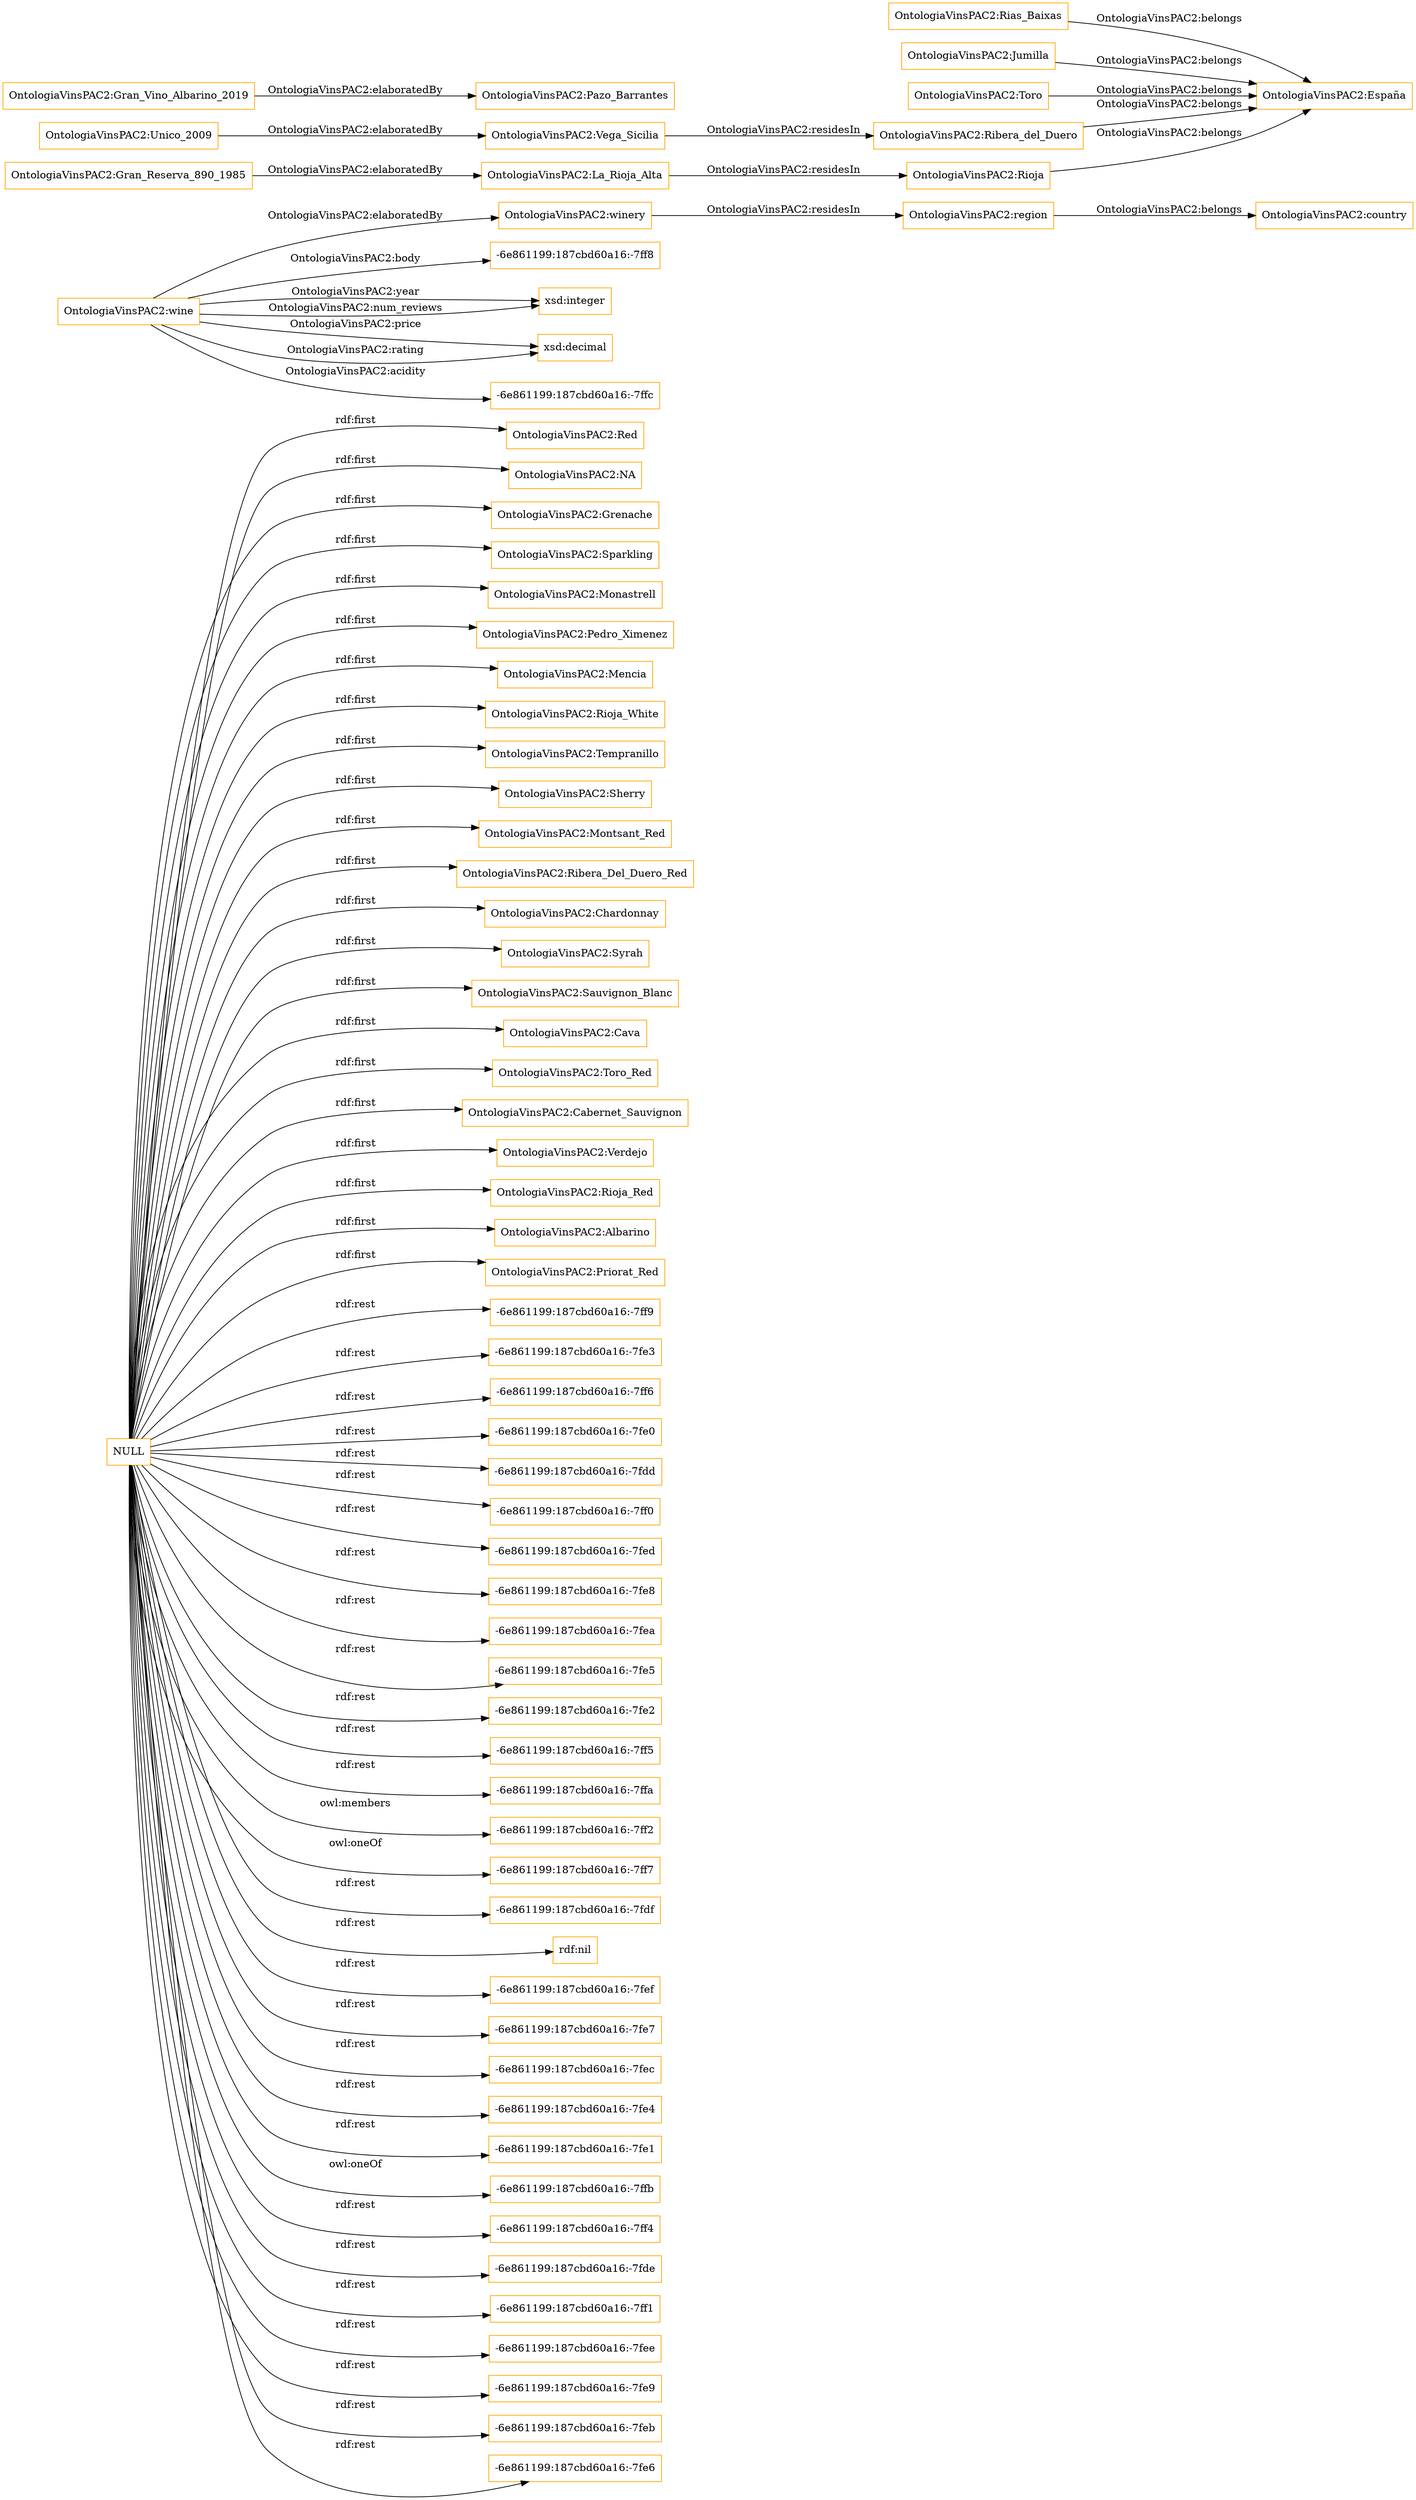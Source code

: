 digraph ar2dtool_diagram { 
rankdir=LR;
size="1501"
node [shape = rectangle, color="orange"]; "OntologiaVinsPAC2:Red" "OntologiaVinsPAC2:NA" "OntologiaVinsPAC2:Grenache" "OntologiaVinsPAC2:country" "OntologiaVinsPAC2:Sparkling" "OntologiaVinsPAC2:Monastrell" "OntologiaVinsPAC2:Pedro_Ximenez" "OntologiaVinsPAC2:Mencia" "OntologiaVinsPAC2:Rioja_White" "OntologiaVinsPAC2:Tempranillo" "OntologiaVinsPAC2:Sherry" "OntologiaVinsPAC2:Montsant_Red" "OntologiaVinsPAC2:Ribera_Del_Duero_Red" "OntologiaVinsPAC2:Chardonnay" "OntologiaVinsPAC2:Syrah" "OntologiaVinsPAC2:region" "OntologiaVinsPAC2:Sauvignon_Blanc" "OntologiaVinsPAC2:Cava" "OntologiaVinsPAC2:Toro_Red" "OntologiaVinsPAC2:Cabernet_Sauvignon" "OntologiaVinsPAC2:Verdejo" "OntologiaVinsPAC2:wine" "OntologiaVinsPAC2:Rioja_Red" "OntologiaVinsPAC2:Albarino" "OntologiaVinsPAC2:Priorat_Red" "OntologiaVinsPAC2:winery" ; /*classes style*/
	"NULL" -> "-6e861199:187cbd60a16:-7ff9" [ label = "rdf:rest" ];
	"NULL" -> "-6e861199:187cbd60a16:-7fe3" [ label = "rdf:rest" ];
	"NULL" -> "OntologiaVinsPAC2:Grenache" [ label = "rdf:first" ];
	"NULL" -> "-6e861199:187cbd60a16:-7ff6" [ label = "rdf:rest" ];
	"NULL" -> "-6e861199:187cbd60a16:-7fe0" [ label = "rdf:rest" ];
	"NULL" -> "OntologiaVinsPAC2:Cava" [ label = "rdf:first" ];
	"NULL" -> "-6e861199:187cbd60a16:-7fdd" [ label = "rdf:rest" ];
	"NULL" -> "-6e861199:187cbd60a16:-7ff0" [ label = "rdf:rest" ];
	"NULL" -> "OntologiaVinsPAC2:Verdejo" [ label = "rdf:first" ];
	"NULL" -> "-6e861199:187cbd60a16:-7fed" [ label = "rdf:rest" ];
	"NULL" -> "-6e861199:187cbd60a16:-7fe8" [ label = "rdf:rest" ];
	"NULL" -> "OntologiaVinsPAC2:Albarino" [ label = "rdf:first" ];
	"NULL" -> "OntologiaVinsPAC2:Cabernet_Sauvignon" [ label = "rdf:first" ];
	"NULL" -> "-6e861199:187cbd60a16:-7fea" [ label = "rdf:rest" ];
	"NULL" -> "OntologiaVinsPAC2:Syrah" [ label = "rdf:first" ];
	"NULL" -> "-6e861199:187cbd60a16:-7fe5" [ label = "rdf:rest" ];
	"NULL" -> "-6e861199:187cbd60a16:-7fe2" [ label = "rdf:rest" ];
	"NULL" -> "OntologiaVinsPAC2:Sauvignon_Blanc" [ label = "rdf:first" ];
	"NULL" -> "-6e861199:187cbd60a16:-7ff5" [ label = "rdf:rest" ];
	"NULL" -> "-6e861199:187cbd60a16:-7ffa" [ label = "rdf:rest" ];
	"NULL" -> "-6e861199:187cbd60a16:-7ff2" [ label = "owl:members" ];
	"NULL" -> "OntologiaVinsPAC2:Toro_Red" [ label = "rdf:first" ];
	"NULL" -> "-6e861199:187cbd60a16:-7ff7" [ label = "owl:oneOf" ];
	"NULL" -> "-6e861199:187cbd60a16:-7fdf" [ label = "rdf:rest" ];
	"NULL" -> "OntologiaVinsPAC2:Red" [ label = "rdf:first" ];
	"NULL" -> "rdf:nil" [ label = "rdf:rest" ];
	"NULL" -> "-6e861199:187cbd60a16:-7fef" [ label = "rdf:rest" ];
	"NULL" -> "OntologiaVinsPAC2:Chardonnay" [ label = "rdf:first" ];
	"NULL" -> "OntologiaVinsPAC2:Ribera_Del_Duero_Red" [ label = "rdf:first" ];
	"NULL" -> "-6e861199:187cbd60a16:-7fe7" [ label = "rdf:rest" ];
	"NULL" -> "-6e861199:187cbd60a16:-7fec" [ label = "rdf:rest" ];
	"NULL" -> "OntologiaVinsPAC2:Priorat_Red" [ label = "rdf:first" ];
	"NULL" -> "OntologiaVinsPAC2:Sparkling" [ label = "rdf:first" ];
	"NULL" -> "-6e861199:187cbd60a16:-7fe4" [ label = "rdf:rest" ];
	"NULL" -> "OntologiaVinsPAC2:Rioja_Red" [ label = "rdf:first" ];
	"NULL" -> "OntologiaVinsPAC2:Pedro_Ximenez" [ label = "rdf:first" ];
	"NULL" -> "OntologiaVinsPAC2:NA" [ label = "rdf:first" ];
	"NULL" -> "-6e861199:187cbd60a16:-7fe1" [ label = "rdf:rest" ];
	"NULL" -> "-6e861199:187cbd60a16:-7ffb" [ label = "owl:oneOf" ];
	"NULL" -> "OntologiaVinsPAC2:Montsant_Red" [ label = "rdf:first" ];
	"NULL" -> "-6e861199:187cbd60a16:-7ff4" [ label = "rdf:rest" ];
	"NULL" -> "-6e861199:187cbd60a16:-7fde" [ label = "rdf:rest" ];
	"NULL" -> "-6e861199:187cbd60a16:-7ff1" [ label = "rdf:rest" ];
	"NULL" -> "-6e861199:187cbd60a16:-7fee" [ label = "rdf:rest" ];
	"NULL" -> "-6e861199:187cbd60a16:-7fe9" [ label = "rdf:rest" ];
	"NULL" -> "OntologiaVinsPAC2:Tempranillo" [ label = "rdf:first" ];
	"NULL" -> "OntologiaVinsPAC2:Mencia" [ label = "rdf:first" ];
	"NULL" -> "OntologiaVinsPAC2:Rioja_White" [ label = "rdf:first" ];
	"NULL" -> "-6e861199:187cbd60a16:-7feb" [ label = "rdf:rest" ];
	"NULL" -> "-6e861199:187cbd60a16:-7fe6" [ label = "rdf:rest" ];
	"NULL" -> "OntologiaVinsPAC2:Monastrell" [ label = "rdf:first" ];
	"NULL" -> "OntologiaVinsPAC2:Sherry" [ label = "rdf:first" ];
	"OntologiaVinsPAC2:La_Rioja_Alta" -> "OntologiaVinsPAC2:Rioja" [ label = "OntologiaVinsPAC2:residesIn" ];
	"OntologiaVinsPAC2:Rias_Baixas" -> "OntologiaVinsPAC2:España" [ label = "OntologiaVinsPAC2:belongs" ];
	"OntologiaVinsPAC2:Rioja" -> "OntologiaVinsPAC2:España" [ label = "OntologiaVinsPAC2:belongs" ];
	"OntologiaVinsPAC2:Unico_2009" -> "OntologiaVinsPAC2:Vega_Sicilia" [ label = "OntologiaVinsPAC2:elaboratedBy" ];
	"OntologiaVinsPAC2:Jumilla" -> "OntologiaVinsPAC2:España" [ label = "OntologiaVinsPAC2:belongs" ];
	"OntologiaVinsPAC2:Toro" -> "OntologiaVinsPAC2:España" [ label = "OntologiaVinsPAC2:belongs" ];
	"OntologiaVinsPAC2:Ribera_del_Duero" -> "OntologiaVinsPAC2:España" [ label = "OntologiaVinsPAC2:belongs" ];
	"OntologiaVinsPAC2:Gran_Vino_Albarino_2019" -> "OntologiaVinsPAC2:Pazo_Barrantes" [ label = "OntologiaVinsPAC2:elaboratedBy" ];
	"OntologiaVinsPAC2:Vega_Sicilia" -> "OntologiaVinsPAC2:Ribera_del_Duero" [ label = "OntologiaVinsPAC2:residesIn" ];
	"OntologiaVinsPAC2:Gran_Reserva_890_1985" -> "OntologiaVinsPAC2:La_Rioja_Alta" [ label = "OntologiaVinsPAC2:elaboratedBy" ];
	"OntologiaVinsPAC2:wine" -> "-6e861199:187cbd60a16:-7ff8" [ label = "OntologiaVinsPAC2:body" ];
	"OntologiaVinsPAC2:wine" -> "xsd:integer" [ label = "OntologiaVinsPAC2:year" ];
	"OntologiaVinsPAC2:wine" -> "xsd:decimal" [ label = "OntologiaVinsPAC2:price" ];
	"OntologiaVinsPAC2:wine" -> "xsd:decimal" [ label = "OntologiaVinsPAC2:rating" ];
	"OntologiaVinsPAC2:wine" -> "-6e861199:187cbd60a16:-7ffc" [ label = "OntologiaVinsPAC2:acidity" ];
	"OntologiaVinsPAC2:region" -> "OntologiaVinsPAC2:country" [ label = "OntologiaVinsPAC2:belongs" ];
	"OntologiaVinsPAC2:wine" -> "OntologiaVinsPAC2:winery" [ label = "OntologiaVinsPAC2:elaboratedBy" ];
	"OntologiaVinsPAC2:winery" -> "OntologiaVinsPAC2:region" [ label = "OntologiaVinsPAC2:residesIn" ];
	"OntologiaVinsPAC2:wine" -> "xsd:integer" [ label = "OntologiaVinsPAC2:num_reviews" ];

}
